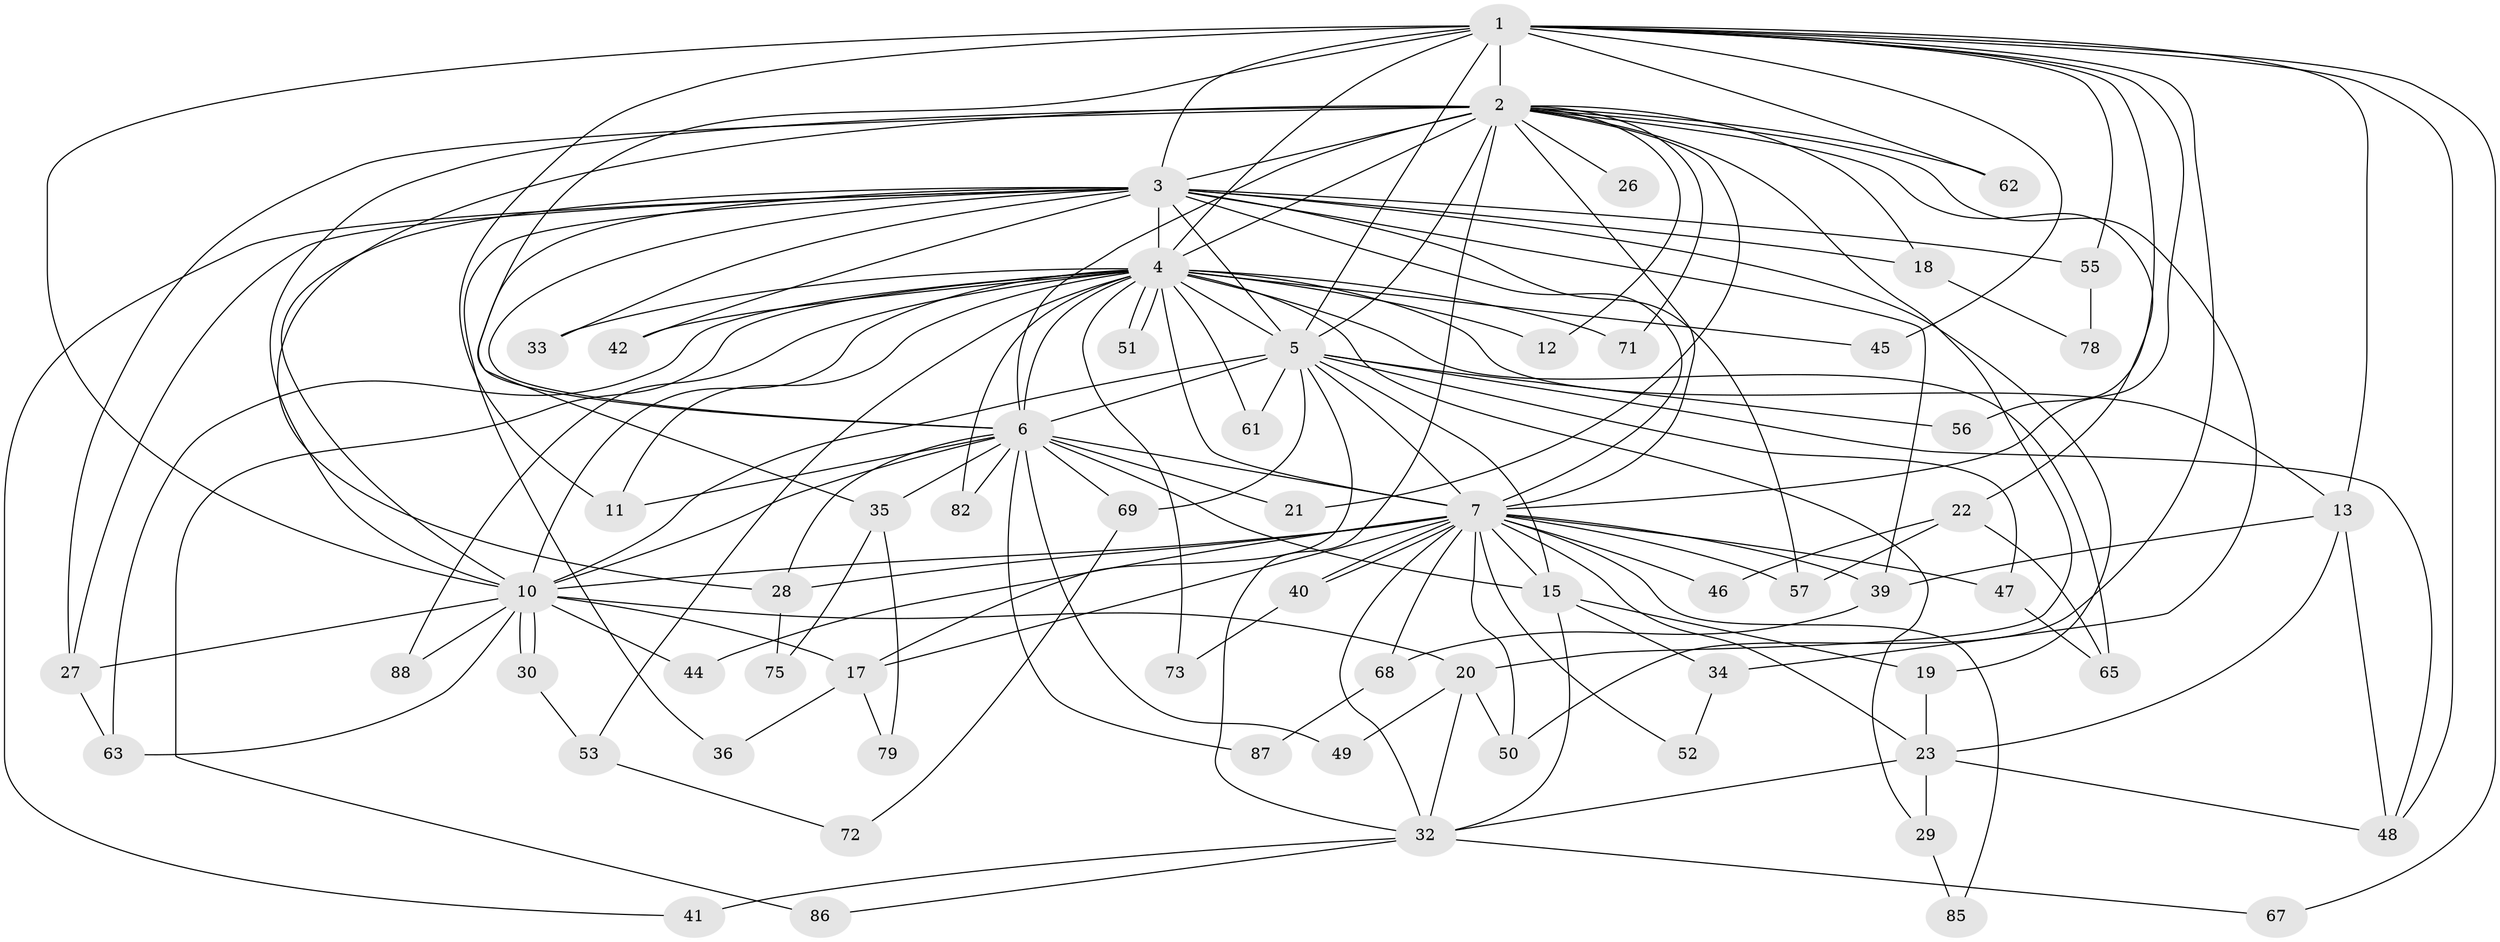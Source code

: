 // Generated by graph-tools (version 1.1) at 2025/23/03/03/25 07:23:43]
// undirected, 64 vertices, 154 edges
graph export_dot {
graph [start="1"]
  node [color=gray90,style=filled];
  1 [super="+38"];
  2 [super="+8"];
  3 [super="+9"];
  4 [super="+14"];
  5 [super="+16"];
  6 [super="+74"];
  7 [super="+60"];
  10 [super="+59"];
  11 [super="+37"];
  12 [super="+31"];
  13 [super="+77"];
  15 [super="+84"];
  17 [super="+25"];
  18;
  19;
  20 [super="+81"];
  21;
  22 [super="+66"];
  23 [super="+24"];
  26;
  27 [super="+83"];
  28 [super="+43"];
  29;
  30;
  32 [super="+70"];
  33 [super="+76"];
  34;
  35;
  36;
  39 [super="+54"];
  40;
  41;
  42;
  44;
  45;
  46;
  47;
  48 [super="+64"];
  49;
  50 [super="+58"];
  51;
  52;
  53;
  55;
  56;
  57;
  61;
  62;
  63;
  65 [super="+80"];
  67;
  68;
  69;
  71;
  72;
  73;
  75;
  78;
  79;
  82;
  85;
  86;
  87;
  88;
  1 -- 2 [weight=2];
  1 -- 3 [weight=2];
  1 -- 4 [weight=2];
  1 -- 5;
  1 -- 6;
  1 -- 7;
  1 -- 10;
  1 -- 13;
  1 -- 45;
  1 -- 48;
  1 -- 55;
  1 -- 56;
  1 -- 67;
  1 -- 11;
  1 -- 50;
  1 -- 62;
  2 -- 3 [weight=4];
  2 -- 4 [weight=2];
  2 -- 5 [weight=3];
  2 -- 6 [weight=2];
  2 -- 7 [weight=2];
  2 -- 10 [weight=2];
  2 -- 12;
  2 -- 18;
  2 -- 21;
  2 -- 22 [weight=2];
  2 -- 26 [weight=2];
  2 -- 28;
  2 -- 62;
  2 -- 71;
  2 -- 20;
  2 -- 27;
  2 -- 34;
  2 -- 32;
  3 -- 4 [weight=2];
  3 -- 5 [weight=2];
  3 -- 6 [weight=2];
  3 -- 7 [weight=2];
  3 -- 10 [weight=2];
  3 -- 27;
  3 -- 35;
  3 -- 36;
  3 -- 41;
  3 -- 42;
  3 -- 55;
  3 -- 18;
  3 -- 19;
  3 -- 57;
  3 -- 33;
  3 -- 39;
  4 -- 5;
  4 -- 6;
  4 -- 7 [weight=2];
  4 -- 10;
  4 -- 11;
  4 -- 12 [weight=2];
  4 -- 13;
  4 -- 29;
  4 -- 33 [weight=2];
  4 -- 42;
  4 -- 45;
  4 -- 51;
  4 -- 51;
  4 -- 53;
  4 -- 61;
  4 -- 63;
  4 -- 65;
  4 -- 73;
  4 -- 86;
  4 -- 88;
  4 -- 82;
  4 -- 71;
  5 -- 6;
  5 -- 7;
  5 -- 10;
  5 -- 15;
  5 -- 56;
  5 -- 61;
  5 -- 69;
  5 -- 17;
  5 -- 47;
  5 -- 48;
  6 -- 7;
  6 -- 10 [weight=2];
  6 -- 11;
  6 -- 15;
  6 -- 21;
  6 -- 35;
  6 -- 49;
  6 -- 69;
  6 -- 82;
  6 -- 87;
  6 -- 28;
  7 -- 10;
  7 -- 17;
  7 -- 23;
  7 -- 28;
  7 -- 32;
  7 -- 39;
  7 -- 40;
  7 -- 40;
  7 -- 44;
  7 -- 46;
  7 -- 47;
  7 -- 50;
  7 -- 52;
  7 -- 57;
  7 -- 68;
  7 -- 85;
  7 -- 15;
  10 -- 17;
  10 -- 20;
  10 -- 30;
  10 -- 30;
  10 -- 44;
  10 -- 63;
  10 -- 88;
  10 -- 27;
  13 -- 23;
  13 -- 39;
  13 -- 48;
  15 -- 19;
  15 -- 34;
  15 -- 32;
  17 -- 36;
  17 -- 79;
  18 -- 78;
  19 -- 23;
  20 -- 49;
  20 -- 32;
  20 -- 50;
  22 -- 46;
  22 -- 65;
  22 -- 57;
  23 -- 29;
  23 -- 32;
  23 -- 48;
  27 -- 63;
  28 -- 75;
  29 -- 85;
  30 -- 53;
  32 -- 41;
  32 -- 67;
  32 -- 86;
  34 -- 52;
  35 -- 75;
  35 -- 79;
  39 -- 68;
  40 -- 73;
  47 -- 65;
  53 -- 72;
  55 -- 78;
  68 -- 87;
  69 -- 72;
}
